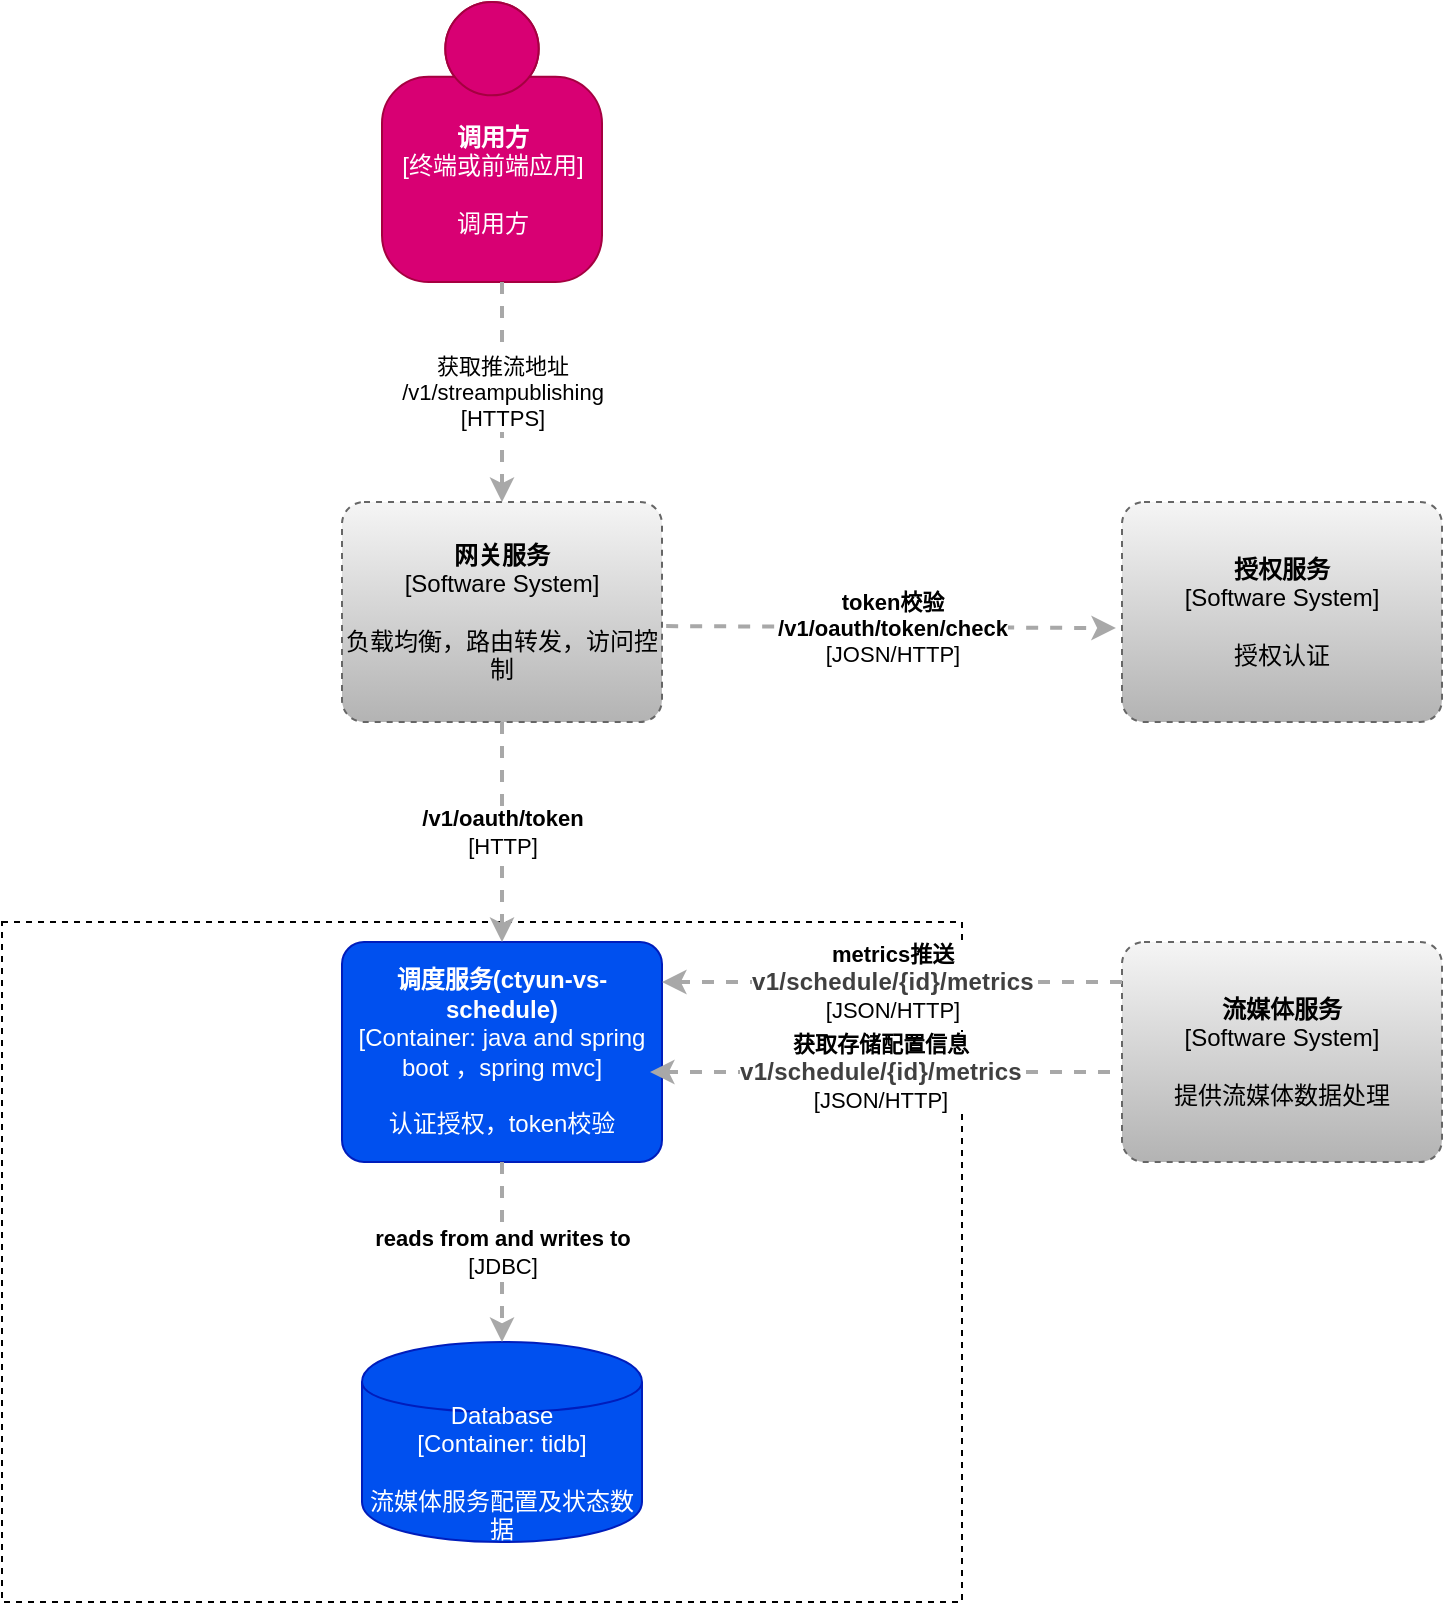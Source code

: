 <mxfile version="12.8.5" type="github">
  <diagram id="YbJOm5tBQaA_1KeSzeNw" name="第 1 页">
    <mxGraphModel dx="868" dy="1619" grid="1" gridSize="10" guides="1" tooltips="1" connect="1" arrows="1" fold="1" page="1" pageScale="1" pageWidth="827" pageHeight="1169" math="0" shadow="0">
      <root>
        <mxCell id="0" />
        <mxCell id="1" parent="0" />
        <mxCell id="GyoArOFM3hI2Chsj1lRG-1" value="&lt;div&gt;&lt;br&gt;&lt;/div&gt;&lt;div style=&quot;text-align: justify&quot;&gt;&lt;/div&gt;" style="rounded=0;whiteSpace=wrap;html=1;strokeWidth=1;dashed=1;align=left;" vertex="1" parent="1">
          <mxGeometry x="100" y="130" width="480" height="340" as="geometry" />
        </mxCell>
        <mxCell id="GyoArOFM3hI2Chsj1lRG-2" value="&lt;span&gt;Database&lt;/span&gt;&lt;div&gt;[Container: tidb]&lt;/div&gt;&lt;br&gt;&lt;div&gt;流媒体服务配置及状态数据&lt;/div&gt;" style="shape=cylinder;whiteSpace=wrap;html=1;boundedLbl=1;rounded=0;labelBackgroundColor=none;fillColor=#0050ef;fontSize=12;fontColor=#ffffff;align=center;strokeColor=#001DBC;points=[[0.5,0,0],[1,0.25,0],[1,0.5,0],[1,0.75,0],[0.5,1,0],[0,0.75,0],[0,0.5,0],[0,0.25,0]];" vertex="1" parent="1">
          <mxGeometry x="280" y="340" width="140" height="100" as="geometry" />
        </mxCell>
        <mxCell id="GyoArOFM3hI2Chsj1lRG-3" value="&lt;b&gt;调度服务(ctyun-vs-schedule)&lt;/b&gt;&lt;br&gt;&lt;div&gt;[Container:&amp;nbsp;&lt;span&gt;java and spring boot ，spring mvc&lt;/span&gt;&lt;span&gt;]&lt;/span&gt;&lt;/div&gt;&lt;br&gt;&lt;div&gt;认证授权，token校验&lt;/div&gt;" style="rounded=1;whiteSpace=wrap;html=1;labelBackgroundColor=none;fillColor=#0050ef;align=center;arcSize=10;strokeColor=#001DBC;points=[[0.25,0,0],[0.5,0,0],[0.75,0,0],[1,0.25,0],[1,0.5,0],[1,0.75,0],[0.75,1,0],[0.5,1,0],[0.25,1,0],[0,0.75,0],[0,0.5,0],[0,0.25,0]];fontColor=#ffffff;" vertex="1" parent="1">
          <mxGeometry x="270" y="140" width="160" height="110.0" as="geometry" />
        </mxCell>
        <mxCell id="GyoArOFM3hI2Chsj1lRG-4" value="&lt;b&gt;调用方&lt;/b&gt;&lt;br&gt;&lt;div&gt;[终端或前端应用]&lt;/div&gt;&lt;br&gt;&lt;div&gt;调用方&lt;/div&gt;" style="html=1;dashed=0;whitespace=wrap;fillColor=#d80073;strokeColor=#A50040;shape=mxgraph.c4.person;align=center;points=[[0.5,0,0],[1,0.5,0],[1,0.75,0],[0.75,1,0],[0.5,1,0],[0.25,1,0],[0,0.75,0],[0,0.5,0]];fontColor=#ffffff;" vertex="1" parent="1">
          <mxGeometry x="290" y="-330" width="110.0" height="140" as="geometry" />
        </mxCell>
        <mxCell id="GyoArOFM3hI2Chsj1lRG-6" value="&lt;div style=&quot;text-align: left&quot;&gt;&lt;div style=&quot;text-align: center&quot;&gt;&lt;b&gt;reads from and writes to&lt;/b&gt;&lt;/div&gt;&lt;div style=&quot;text-align: center&quot;&gt;[JDBC]&lt;/div&gt;&lt;/div&gt;" style="edgeStyle=none;rounded=0;html=1;jettySize=auto;orthogonalLoop=1;strokeColor=#A8A8A8;strokeWidth=2;fontColor=#000000;jumpStyle=none;dashed=1;entryX=0.5;entryY=0;entryDx=0;entryDy=0;entryPerimeter=0;exitX=0.5;exitY=1;exitDx=0;exitDy=0;exitPerimeter=0;" edge="1" parent="1" source="GyoArOFM3hI2Chsj1lRG-3" target="GyoArOFM3hI2Chsj1lRG-2">
          <mxGeometry width="200" relative="1" as="geometry">
            <mxPoint x="380" y="290" as="sourcePoint" />
            <mxPoint x="580" y="290" as="targetPoint" />
          </mxGeometry>
        </mxCell>
        <mxCell id="GyoArOFM3hI2Chsj1lRG-8" value="&lt;b&gt;流媒体服务&lt;/b&gt;&lt;br&gt;&lt;div&gt;[Software System]&lt;/div&gt;&lt;br&gt;&lt;div&gt;提供流媒体数据处理&lt;/div&gt;" style="rounded=1;whiteSpace=wrap;html=1;labelBackgroundColor=none;fillColor=#f5f5f5;align=center;arcSize=10;strokeColor=#666666;points=[[0.25,0,0],[0.5,0,0],[0.75,0,0],[1,0.25,0],[1,0.5,0],[1,0.75,0],[0.75,1,0],[0.5,1,0],[0.25,1,0],[0,0.75,0],[0,0.5,0],[0,0.25,0]];dashed=1;gradientColor=#b3b3b3;" vertex="1" parent="1">
          <mxGeometry x="660" y="140" width="160" height="110.0" as="geometry" />
        </mxCell>
        <mxCell id="GyoArOFM3hI2Chsj1lRG-9" value="&lt;div style=&quot;text-align: left&quot;&gt;&lt;div style=&quot;text-align: center&quot;&gt;&lt;b&gt;metrics推送&lt;/b&gt;&lt;/div&gt;&lt;div style=&quot;text-align: center&quot;&gt;&lt;span style=&quot;text-align: left ; letter-spacing: 0.12px&quot;&gt;&lt;font color=&quot;#404040&quot; style=&quot;font-size: 12px&quot;&gt;&lt;b&gt;v1/schedule/{id}/metrics&lt;/b&gt;&lt;/font&gt;&lt;/span&gt;&lt;/div&gt;&lt;div style=&quot;text-align: center&quot;&gt;[JSON/HTTP]&lt;br&gt;&lt;/div&gt;&lt;/div&gt;" style="edgeStyle=none;rounded=0;html=1;jettySize=auto;orthogonalLoop=1;strokeColor=#A8A8A8;strokeWidth=2;fontColor=#000000;jumpStyle=none;dashed=1;exitX=0;exitY=0.5;exitDx=0;exitDy=0;exitPerimeter=0;entryX=1;entryY=0.5;entryDx=0;entryDy=0;entryPerimeter=0;" edge="1" parent="1">
          <mxGeometry width="200" relative="1" as="geometry">
            <mxPoint x="660" y="160" as="sourcePoint" />
            <mxPoint x="430" y="160" as="targetPoint" />
          </mxGeometry>
        </mxCell>
        <mxCell id="GyoArOFM3hI2Chsj1lRG-10" value="&lt;b&gt;网关服务&lt;/b&gt;&lt;br&gt;&lt;div&gt;[Software System]&lt;/div&gt;&lt;br&gt;&lt;div&gt;负载均衡，路由转发，访问控制&lt;/div&gt;" style="rounded=1;whiteSpace=wrap;html=1;labelBackgroundColor=none;fillColor=#f5f5f5;align=center;arcSize=10;strokeColor=#666666;points=[[0.25,0,0],[0.5,0,0],[0.75,0,0],[1,0.25,0],[1,0.5,0],[1,0.75,0],[0.75,1,0],[0.5,1,0],[0.25,1,0],[0,0.75,0],[0,0.5,0],[0,0.25,0]];dashed=1;gradientColor=#b3b3b3;" vertex="1" parent="1">
          <mxGeometry x="270" y="-80" width="160" height="110.0" as="geometry" />
        </mxCell>
        <mxCell id="GyoArOFM3hI2Chsj1lRG-11" value="&lt;div style=&quot;text-align: left&quot;&gt;&lt;div style=&quot;text-align: center&quot;&gt;&lt;div&gt;获取推流地址&lt;/div&gt;&lt;div&gt;/v1/streampublishing&lt;/div&gt;&lt;/div&gt;&lt;div style=&quot;text-align: center&quot;&gt;[HTTPS]&lt;/div&gt;&lt;/div&gt;" style="edgeStyle=none;rounded=0;html=1;entryX=0.5;entryY=0;jettySize=auto;orthogonalLoop=1;strokeColor=#A8A8A8;strokeWidth=2;fontColor=#000000;jumpStyle=none;dashed=1;entryDx=0;entryDy=0;entryPerimeter=0;" edge="1" parent="1" target="GyoArOFM3hI2Chsj1lRG-10">
          <mxGeometry width="200" relative="1" as="geometry">
            <mxPoint x="350" y="-190" as="sourcePoint" />
            <mxPoint x="550" y="-190" as="targetPoint" />
          </mxGeometry>
        </mxCell>
        <mxCell id="GyoArOFM3hI2Chsj1lRG-12" value="&lt;div style=&quot;text-align: left&quot;&gt;&lt;div style=&quot;text-align: center&quot;&gt;&lt;b&gt;/v1/oauth/token&lt;/b&gt;&lt;br&gt;&lt;/div&gt;&lt;div style=&quot;text-align: center&quot;&gt;[HTTP]&lt;/div&gt;&lt;/div&gt;" style="edgeStyle=none;rounded=0;html=1;jettySize=auto;orthogonalLoop=1;strokeColor=#A8A8A8;strokeWidth=2;fontColor=#000000;jumpStyle=none;dashed=1;exitX=0.5;exitY=1;exitDx=0;exitDy=0;exitPerimeter=0;" edge="1" parent="1" source="GyoArOFM3hI2Chsj1lRG-10" target="GyoArOFM3hI2Chsj1lRG-3">
          <mxGeometry width="200" relative="1" as="geometry">
            <mxPoint x="350" y="80" as="sourcePoint" />
            <mxPoint x="550" y="80" as="targetPoint" />
          </mxGeometry>
        </mxCell>
        <mxCell id="GyoArOFM3hI2Chsj1lRG-13" value="&lt;b&gt;授权服务&lt;/b&gt;&lt;br&gt;&lt;div&gt;[Software System]&lt;/div&gt;&lt;br&gt;&lt;div&gt;授权认证&lt;/div&gt;" style="rounded=1;whiteSpace=wrap;html=1;labelBackgroundColor=none;fillColor=#f5f5f5;align=center;arcSize=10;strokeColor=#666666;points=[[0.25,0,0],[0.5,0,0],[0.75,0,0],[1,0.25,0],[1,0.5,0],[1,0.75,0],[0.75,1,0],[0.5,1,0],[0.25,1,0],[0,0.75,0],[0,0.5,0],[0,0.25,0]];dashed=1;gradientColor=#b3b3b3;" vertex="1" parent="1">
          <mxGeometry x="660" y="-80" width="160" height="110.0" as="geometry" />
        </mxCell>
        <mxCell id="GyoArOFM3hI2Chsj1lRG-14" value="&lt;div style=&quot;text-align: left&quot;&gt;&lt;div style=&quot;text-align: center&quot;&gt;&lt;span style=&quot;text-align: left ; font-size: 11px&quot;&gt;&lt;b&gt;token校验&lt;/b&gt;&lt;/span&gt;&lt;/div&gt;&lt;div style=&quot;text-align: center&quot;&gt;&lt;span style=&quot;font-size: 11px&quot;&gt;&lt;b&gt;/v1/oauth/token/check&lt;/b&gt;&lt;/span&gt;&lt;br&gt;&lt;/div&gt;&lt;div style=&quot;text-align: center&quot;&gt;[JOSN/HTTP]&lt;/div&gt;&lt;/div&gt;" style="edgeStyle=none;rounded=0;html=1;entryX=-0.019;entryY=0.573;jettySize=auto;orthogonalLoop=1;strokeColor=#A8A8A8;strokeWidth=2;fontColor=#000000;jumpStyle=none;dashed=1;exitX=1.013;exitY=0.564;exitDx=0;exitDy=0;exitPerimeter=0;entryDx=0;entryDy=0;entryPerimeter=0;" edge="1" parent="1" source="GyoArOFM3hI2Chsj1lRG-10" target="GyoArOFM3hI2Chsj1lRG-13">
          <mxGeometry width="200" relative="1" as="geometry">
            <mxPoint x="480" y="-30" as="sourcePoint" />
            <mxPoint x="630" y="-20" as="targetPoint" />
          </mxGeometry>
        </mxCell>
        <mxCell id="GyoArOFM3hI2Chsj1lRG-15" value="&lt;div style=&quot;text-align: left&quot;&gt;&lt;div style=&quot;text-align: center&quot;&gt;&lt;b&gt;获取存储配置信息&lt;/b&gt;&lt;/div&gt;&lt;div style=&quot;text-align: center&quot;&gt;&lt;span style=&quot;text-align: left ; letter-spacing: 0.12px&quot;&gt;&lt;font color=&quot;#404040&quot; style=&quot;font-size: 12px&quot;&gt;&lt;b&gt;v1/schedule/{id}/metrics&lt;/b&gt;&lt;/font&gt;&lt;/span&gt;&lt;/div&gt;&lt;div style=&quot;text-align: center&quot;&gt;[JSON/HTTP]&lt;br&gt;&lt;/div&gt;&lt;/div&gt;" style="edgeStyle=none;rounded=0;html=1;jettySize=auto;orthogonalLoop=1;strokeColor=#A8A8A8;strokeWidth=2;fontColor=#000000;jumpStyle=none;dashed=1;exitX=0;exitY=0.5;exitDx=0;exitDy=0;exitPerimeter=0;entryX=1;entryY=0.5;entryDx=0;entryDy=0;entryPerimeter=0;" edge="1" parent="1">
          <mxGeometry width="200" relative="1" as="geometry">
            <mxPoint x="654" y="205" as="sourcePoint" />
            <mxPoint x="424" y="205" as="targetPoint" />
          </mxGeometry>
        </mxCell>
      </root>
    </mxGraphModel>
  </diagram>
</mxfile>
